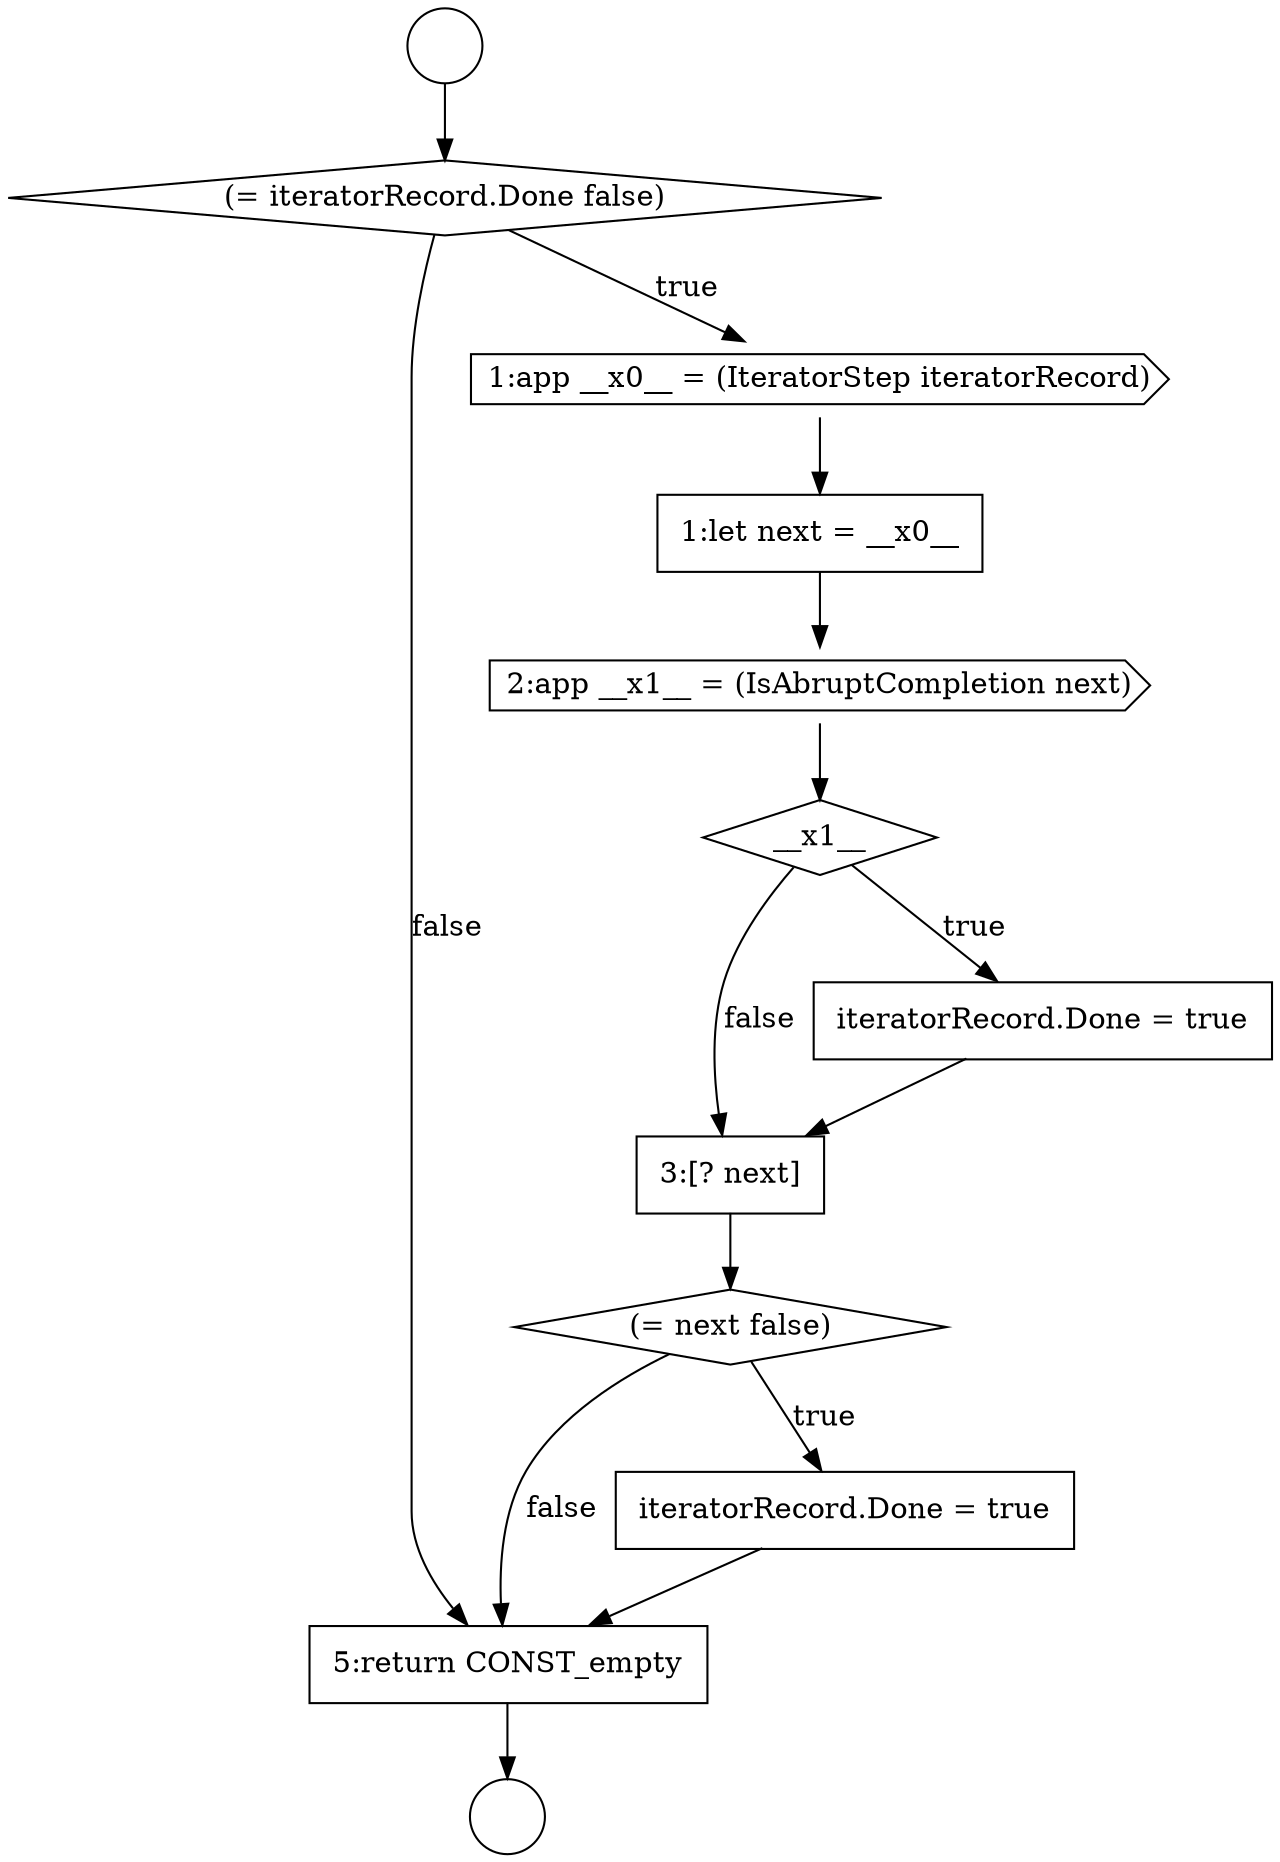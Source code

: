 digraph {
  node5292 [shape=none, margin=0, label=<<font color="black">
    <table border="0" cellborder="1" cellspacing="0" cellpadding="10">
      <tr><td align="left">3:[? next]</td></tr>
    </table>
  </font>> color="black" fillcolor="white" style=filled]
  node5288 [shape=none, margin=0, label=<<font color="black">
    <table border="0" cellborder="1" cellspacing="0" cellpadding="10">
      <tr><td align="left">1:let next = __x0__</td></tr>
    </table>
  </font>> color="black" fillcolor="white" style=filled]
  node5291 [shape=none, margin=0, label=<<font color="black">
    <table border="0" cellborder="1" cellspacing="0" cellpadding="10">
      <tr><td align="left">iteratorRecord.Done = true</td></tr>
    </table>
  </font>> color="black" fillcolor="white" style=filled]
  node5285 [shape=circle label=" " color="black" fillcolor="white" style=filled]
  node5295 [shape=none, margin=0, label=<<font color="black">
    <table border="0" cellborder="1" cellspacing="0" cellpadding="10">
      <tr><td align="left">5:return CONST_empty</td></tr>
    </table>
  </font>> color="black" fillcolor="white" style=filled]
  node5286 [shape=diamond, label=<<font color="black">(= iteratorRecord.Done false)</font>> color="black" fillcolor="white" style=filled]
  node5294 [shape=none, margin=0, label=<<font color="black">
    <table border="0" cellborder="1" cellspacing="0" cellpadding="10">
      <tr><td align="left">iteratorRecord.Done = true</td></tr>
    </table>
  </font>> color="black" fillcolor="white" style=filled]
  node5287 [shape=cds, label=<<font color="black">1:app __x0__ = (IteratorStep iteratorRecord)</font>> color="black" fillcolor="white" style=filled]
  node5290 [shape=diamond, label=<<font color="black">__x1__</font>> color="black" fillcolor="white" style=filled]
  node5293 [shape=diamond, label=<<font color="black">(= next false)</font>> color="black" fillcolor="white" style=filled]
  node5284 [shape=circle label=" " color="black" fillcolor="white" style=filled]
  node5289 [shape=cds, label=<<font color="black">2:app __x1__ = (IsAbruptCompletion next)</font>> color="black" fillcolor="white" style=filled]
  node5284 -> node5286 [ color="black"]
  node5291 -> node5292 [ color="black"]
  node5287 -> node5288 [ color="black"]
  node5293 -> node5294 [label=<<font color="black">true</font>> color="black"]
  node5293 -> node5295 [label=<<font color="black">false</font>> color="black"]
  node5294 -> node5295 [ color="black"]
  node5295 -> node5285 [ color="black"]
  node5288 -> node5289 [ color="black"]
  node5286 -> node5287 [label=<<font color="black">true</font>> color="black"]
  node5286 -> node5295 [label=<<font color="black">false</font>> color="black"]
  node5290 -> node5291 [label=<<font color="black">true</font>> color="black"]
  node5290 -> node5292 [label=<<font color="black">false</font>> color="black"]
  node5292 -> node5293 [ color="black"]
  node5289 -> node5290 [ color="black"]
}
